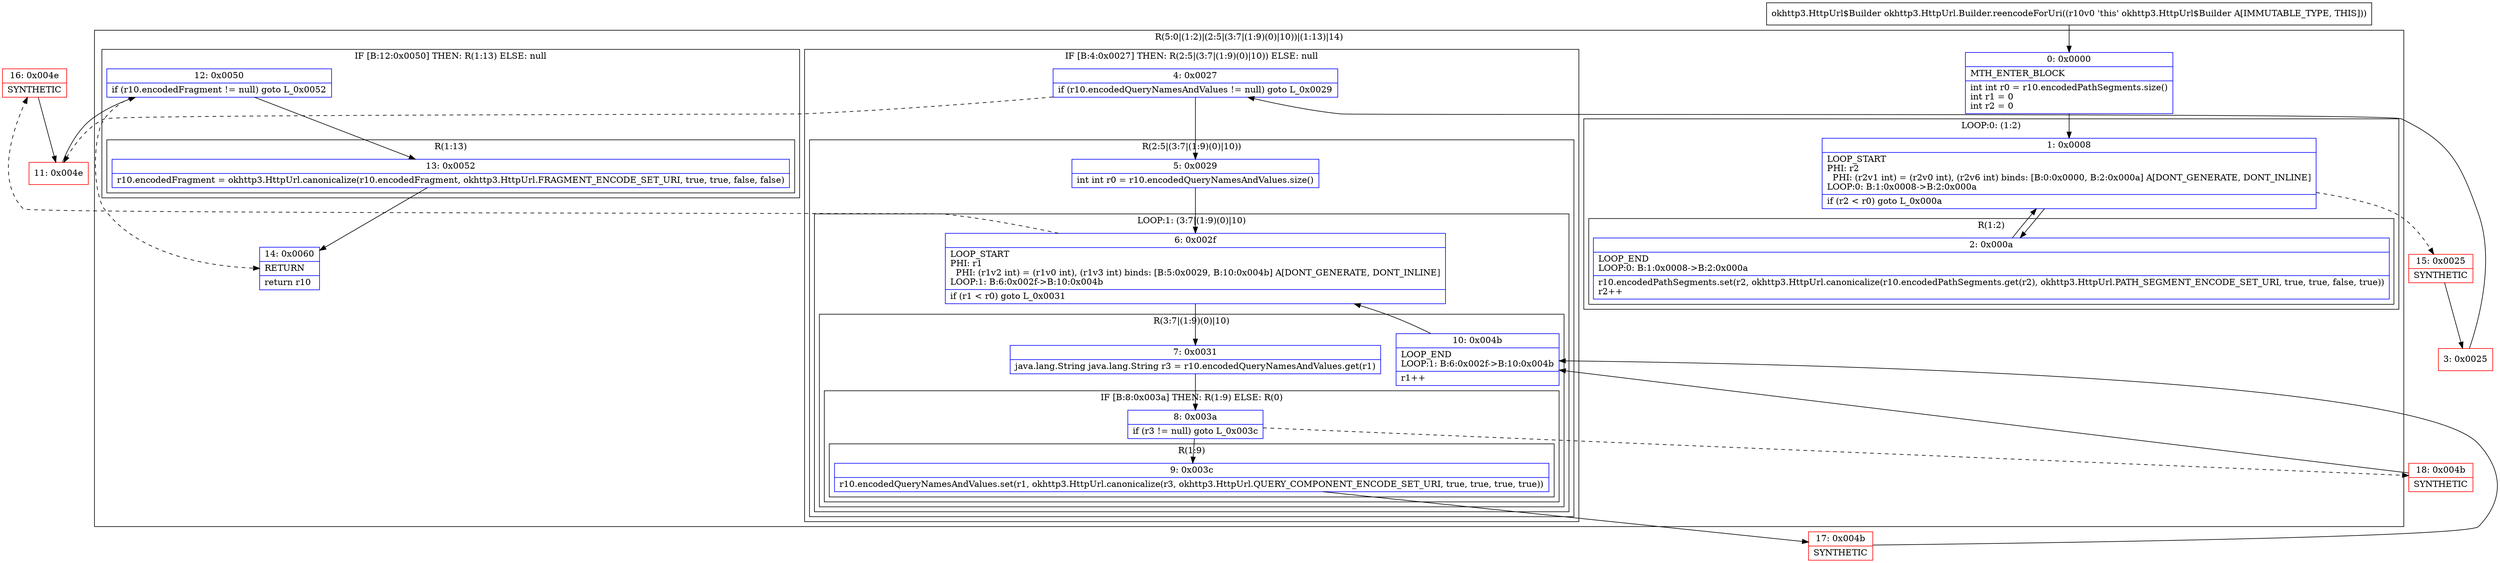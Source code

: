 digraph "CFG forokhttp3.HttpUrl.Builder.reencodeForUri()Lokhttp3\/HttpUrl$Builder;" {
subgraph cluster_Region_1205240927 {
label = "R(5:0|(1:2)|(2:5|(3:7|(1:9)(0)|10))|(1:13)|14)";
node [shape=record,color=blue];
Node_0 [shape=record,label="{0\:\ 0x0000|MTH_ENTER_BLOCK\l|int int r0 = r10.encodedPathSegments.size()\lint r1 = 0\lint r2 = 0\l}"];
subgraph cluster_LoopRegion_1641958953 {
label = "LOOP:0: (1:2)";
node [shape=record,color=blue];
Node_1 [shape=record,label="{1\:\ 0x0008|LOOP_START\lPHI: r2 \l  PHI: (r2v1 int) = (r2v0 int), (r2v6 int) binds: [B:0:0x0000, B:2:0x000a] A[DONT_GENERATE, DONT_INLINE]\lLOOP:0: B:1:0x0008\-\>B:2:0x000a\l|if (r2 \< r0) goto L_0x000a\l}"];
subgraph cluster_Region_131661474 {
label = "R(1:2)";
node [shape=record,color=blue];
Node_2 [shape=record,label="{2\:\ 0x000a|LOOP_END\lLOOP:0: B:1:0x0008\-\>B:2:0x000a\l|r10.encodedPathSegments.set(r2, okhttp3.HttpUrl.canonicalize(r10.encodedPathSegments.get(r2), okhttp3.HttpUrl.PATH_SEGMENT_ENCODE_SET_URI, true, true, false, true))\lr2++\l}"];
}
}
subgraph cluster_IfRegion_143503035 {
label = "IF [B:4:0x0027] THEN: R(2:5|(3:7|(1:9)(0)|10)) ELSE: null";
node [shape=record,color=blue];
Node_4 [shape=record,label="{4\:\ 0x0027|if (r10.encodedQueryNamesAndValues != null) goto L_0x0029\l}"];
subgraph cluster_Region_1534679189 {
label = "R(2:5|(3:7|(1:9)(0)|10))";
node [shape=record,color=blue];
Node_5 [shape=record,label="{5\:\ 0x0029|int int r0 = r10.encodedQueryNamesAndValues.size()\l}"];
subgraph cluster_LoopRegion_2003133207 {
label = "LOOP:1: (3:7|(1:9)(0)|10)";
node [shape=record,color=blue];
Node_6 [shape=record,label="{6\:\ 0x002f|LOOP_START\lPHI: r1 \l  PHI: (r1v2 int) = (r1v0 int), (r1v3 int) binds: [B:5:0x0029, B:10:0x004b] A[DONT_GENERATE, DONT_INLINE]\lLOOP:1: B:6:0x002f\-\>B:10:0x004b\l|if (r1 \< r0) goto L_0x0031\l}"];
subgraph cluster_Region_1742979534 {
label = "R(3:7|(1:9)(0)|10)";
node [shape=record,color=blue];
Node_7 [shape=record,label="{7\:\ 0x0031|java.lang.String java.lang.String r3 = r10.encodedQueryNamesAndValues.get(r1)\l}"];
subgraph cluster_IfRegion_585965445 {
label = "IF [B:8:0x003a] THEN: R(1:9) ELSE: R(0)";
node [shape=record,color=blue];
Node_8 [shape=record,label="{8\:\ 0x003a|if (r3 != null) goto L_0x003c\l}"];
subgraph cluster_Region_350504209 {
label = "R(1:9)";
node [shape=record,color=blue];
Node_9 [shape=record,label="{9\:\ 0x003c|r10.encodedQueryNamesAndValues.set(r1, okhttp3.HttpUrl.canonicalize(r3, okhttp3.HttpUrl.QUERY_COMPONENT_ENCODE_SET_URI, true, true, true, true))\l}"];
}
subgraph cluster_Region_1444848785 {
label = "R(0)";
node [shape=record,color=blue];
}
}
Node_10 [shape=record,label="{10\:\ 0x004b|LOOP_END\lLOOP:1: B:6:0x002f\-\>B:10:0x004b\l|r1++\l}"];
}
}
}
}
subgraph cluster_IfRegion_814052305 {
label = "IF [B:12:0x0050] THEN: R(1:13) ELSE: null";
node [shape=record,color=blue];
Node_12 [shape=record,label="{12\:\ 0x0050|if (r10.encodedFragment != null) goto L_0x0052\l}"];
subgraph cluster_Region_1110880331 {
label = "R(1:13)";
node [shape=record,color=blue];
Node_13 [shape=record,label="{13\:\ 0x0052|r10.encodedFragment = okhttp3.HttpUrl.canonicalize(r10.encodedFragment, okhttp3.HttpUrl.FRAGMENT_ENCODE_SET_URI, true, true, false, false)\l}"];
}
}
Node_14 [shape=record,label="{14\:\ 0x0060|RETURN\l|return r10\l}"];
}
Node_3 [shape=record,color=red,label="{3\:\ 0x0025}"];
Node_11 [shape=record,color=red,label="{11\:\ 0x004e}"];
Node_15 [shape=record,color=red,label="{15\:\ 0x0025|SYNTHETIC\l}"];
Node_16 [shape=record,color=red,label="{16\:\ 0x004e|SYNTHETIC\l}"];
Node_17 [shape=record,color=red,label="{17\:\ 0x004b|SYNTHETIC\l}"];
Node_18 [shape=record,color=red,label="{18\:\ 0x004b|SYNTHETIC\l}"];
MethodNode[shape=record,label="{okhttp3.HttpUrl$Builder okhttp3.HttpUrl.Builder.reencodeForUri((r10v0 'this' okhttp3.HttpUrl$Builder A[IMMUTABLE_TYPE, THIS])) }"];
MethodNode -> Node_0;
Node_0 -> Node_1;
Node_1 -> Node_2;
Node_1 -> Node_15[style=dashed];
Node_2 -> Node_1;
Node_4 -> Node_5;
Node_4 -> Node_11[style=dashed];
Node_5 -> Node_6;
Node_6 -> Node_7;
Node_6 -> Node_16[style=dashed];
Node_7 -> Node_8;
Node_8 -> Node_9;
Node_8 -> Node_18[style=dashed];
Node_9 -> Node_17;
Node_10 -> Node_6;
Node_12 -> Node_13;
Node_12 -> Node_14[style=dashed];
Node_13 -> Node_14;
Node_3 -> Node_4;
Node_11 -> Node_12;
Node_15 -> Node_3;
Node_16 -> Node_11;
Node_17 -> Node_10;
Node_18 -> Node_10;
}

